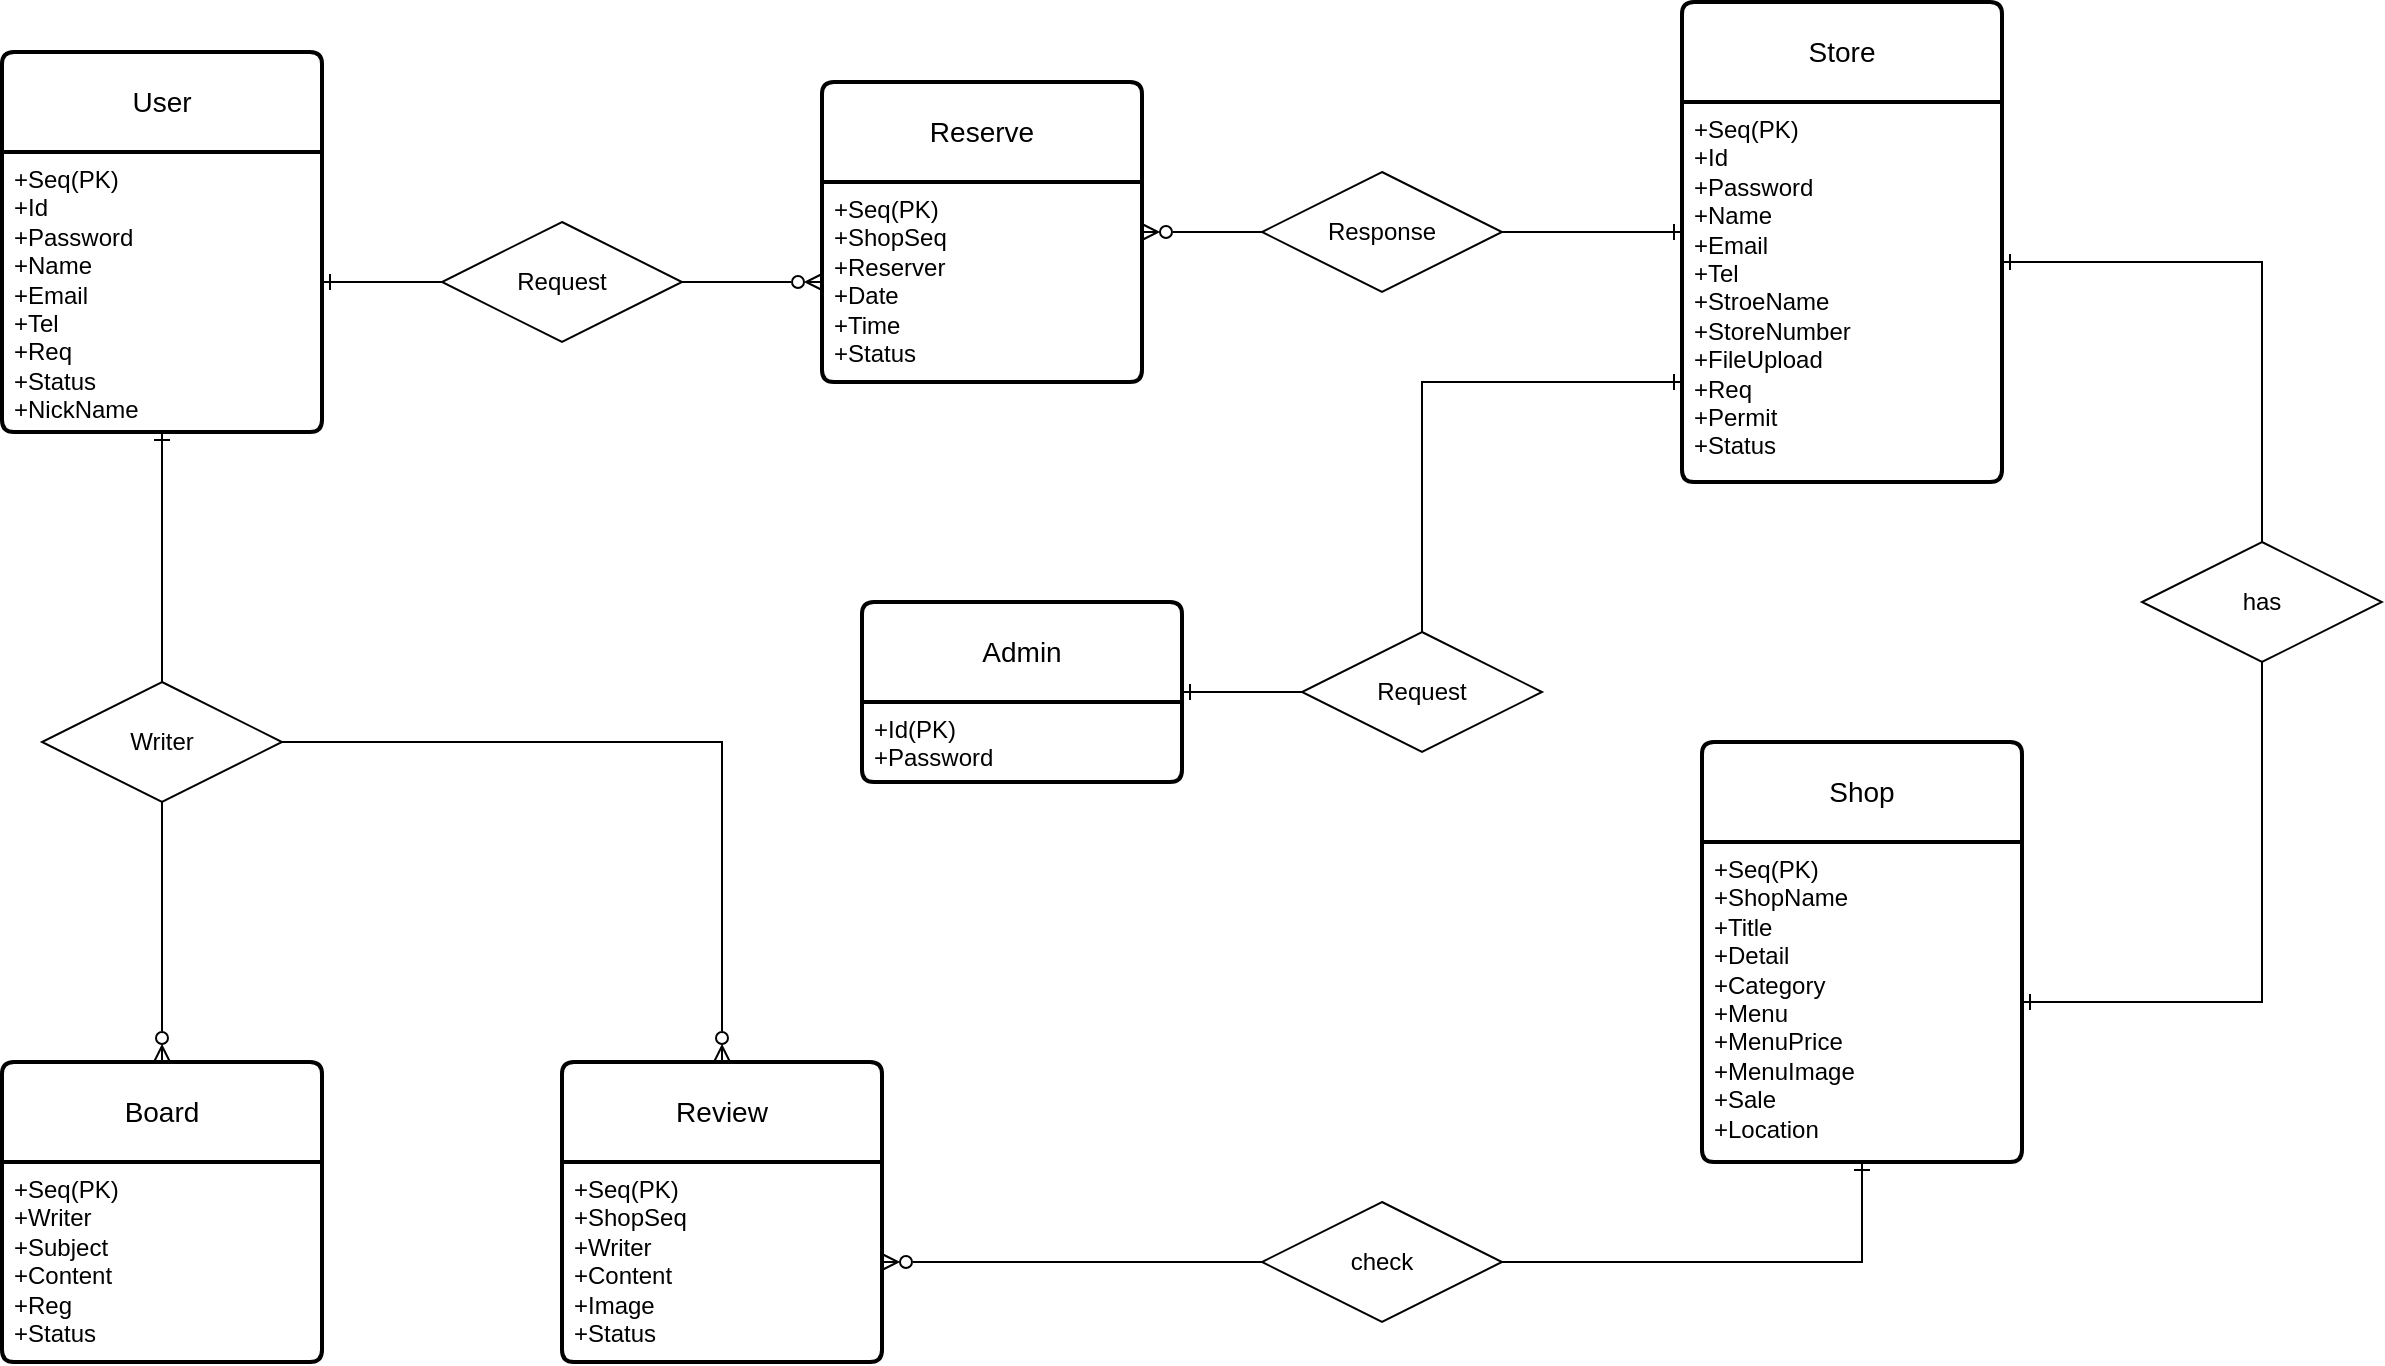 <mxfile version="22.0.4" type="github">
  <diagram id="R2lEEEUBdFMjLlhIrx00" name="Page-1">
    <mxGraphModel dx="833" dy="748" grid="1" gridSize="10" guides="1" tooltips="1" connect="1" arrows="1" fold="1" page="1" pageScale="1" pageWidth="850" pageHeight="1100" math="0" shadow="0" extFonts="Permanent Marker^https://fonts.googleapis.com/css?family=Permanent+Marker">
      <root>
        <mxCell id="0" />
        <mxCell id="1" parent="0" />
        <mxCell id="2X1wqrJ_KyNNt1HNqxq9-1" value="User" style="swimlane;childLayout=stackLayout;horizontal=1;startSize=50;horizontalStack=0;rounded=1;fontSize=14;fontStyle=0;strokeWidth=2;resizeParent=0;resizeLast=1;shadow=0;dashed=0;align=center;arcSize=4;whiteSpace=wrap;html=1;" parent="1" vertex="1">
          <mxGeometry x="80" y="365" width="160" height="190" as="geometry" />
        </mxCell>
        <mxCell id="2X1wqrJ_KyNNt1HNqxq9-2" value="+Seq(PK)&lt;br&gt;+Id&lt;br&gt;+Password&lt;br&gt;+Name&lt;br&gt;+Email&lt;br&gt;+Tel&lt;br&gt;+Req&lt;br&gt;+Status&lt;br&gt;+NickName" style="align=left;strokeColor=none;fillColor=none;spacingLeft=4;fontSize=12;verticalAlign=top;resizable=0;rotatable=0;part=1;html=1;" parent="2X1wqrJ_KyNNt1HNqxq9-1" vertex="1">
          <mxGeometry y="50" width="160" height="140" as="geometry" />
        </mxCell>
        <mxCell id="2X1wqrJ_KyNNt1HNqxq9-3" value="Admin" style="swimlane;childLayout=stackLayout;horizontal=1;startSize=50;horizontalStack=0;rounded=1;fontSize=14;fontStyle=0;strokeWidth=2;resizeParent=0;resizeLast=1;shadow=0;dashed=0;align=center;arcSize=4;whiteSpace=wrap;html=1;" parent="1" vertex="1">
          <mxGeometry x="510" y="640" width="160" height="90" as="geometry" />
        </mxCell>
        <mxCell id="2X1wqrJ_KyNNt1HNqxq9-4" value="+Id(PK)&lt;br&gt;+Password" style="align=left;strokeColor=none;fillColor=none;spacingLeft=4;fontSize=12;verticalAlign=top;resizable=0;rotatable=0;part=1;html=1;" parent="2X1wqrJ_KyNNt1HNqxq9-3" vertex="1">
          <mxGeometry y="50" width="160" height="40" as="geometry" />
        </mxCell>
        <mxCell id="cCM-NxU0KSxrIY0TTfJ8-23" style="edgeStyle=orthogonalEdgeStyle;rounded=0;orthogonalLoop=1;jettySize=auto;html=1;endArrow=ERone;endFill=0;" edge="1" parent="1" source="cCM-NxU0KSxrIY0TTfJ8-24" target="2X1wqrJ_KyNNt1HNqxq9-3">
          <mxGeometry relative="1" as="geometry" />
        </mxCell>
        <mxCell id="2X1wqrJ_KyNNt1HNqxq9-5" value="Store" style="swimlane;childLayout=stackLayout;horizontal=1;startSize=50;horizontalStack=0;rounded=1;fontSize=14;fontStyle=0;strokeWidth=2;resizeParent=0;resizeLast=1;shadow=0;dashed=0;align=center;arcSize=4;whiteSpace=wrap;html=1;" parent="1" vertex="1">
          <mxGeometry x="920" y="340" width="160" height="240" as="geometry" />
        </mxCell>
        <mxCell id="2X1wqrJ_KyNNt1HNqxq9-6" value="+Seq(PK)&lt;br&gt;+Id&lt;br&gt;+Password&lt;br&gt;+Name&lt;br&gt;+Email&lt;br&gt;+Tel&lt;br&gt;+StroeName&lt;br&gt;+StoreNumber&lt;br&gt;+FileUpload&lt;br&gt;+Req&lt;br&gt;+Permit&lt;br&gt;+Status" style="align=left;strokeColor=none;fillColor=none;spacingLeft=4;fontSize=12;verticalAlign=top;resizable=0;rotatable=0;part=1;html=1;" parent="2X1wqrJ_KyNNt1HNqxq9-5" vertex="1">
          <mxGeometry y="50" width="160" height="190" as="geometry" />
        </mxCell>
        <mxCell id="2X1wqrJ_KyNNt1HNqxq9-7" value="Shop" style="swimlane;childLayout=stackLayout;horizontal=1;startSize=50;horizontalStack=0;rounded=1;fontSize=14;fontStyle=0;strokeWidth=2;resizeParent=0;resizeLast=1;shadow=0;dashed=0;align=center;arcSize=4;whiteSpace=wrap;html=1;" parent="1" vertex="1">
          <mxGeometry x="930" y="710" width="160" height="210" as="geometry" />
        </mxCell>
        <mxCell id="2X1wqrJ_KyNNt1HNqxq9-8" value="+Seq(PK)&lt;br&gt;+ShopName&lt;br&gt;+Title&lt;br&gt;+Detail&lt;br&gt;+Category&lt;br&gt;+Menu&lt;br&gt;+MenuPrice&lt;br&gt;+MenuImage&lt;br&gt;+Sale&lt;br&gt;+Location" style="align=left;strokeColor=none;fillColor=none;spacingLeft=4;fontSize=12;verticalAlign=top;resizable=0;rotatable=0;part=1;html=1;" parent="2X1wqrJ_KyNNt1HNqxq9-7" vertex="1">
          <mxGeometry y="50" width="160" height="160" as="geometry" />
        </mxCell>
        <mxCell id="2X1wqrJ_KyNNt1HNqxq9-9" value="Review" style="swimlane;childLayout=stackLayout;horizontal=1;startSize=50;horizontalStack=0;rounded=1;fontSize=14;fontStyle=0;strokeWidth=2;resizeParent=0;resizeLast=1;shadow=0;dashed=0;align=center;arcSize=4;whiteSpace=wrap;html=1;" parent="1" vertex="1">
          <mxGeometry x="360" y="870" width="160" height="150" as="geometry" />
        </mxCell>
        <mxCell id="2X1wqrJ_KyNNt1HNqxq9-10" value="+Seq(PK)&lt;br&gt;+ShopSeq&lt;br&gt;+Writer&lt;br&gt;+Content&lt;br&gt;+Image&lt;br&gt;+Status" style="align=left;strokeColor=none;fillColor=none;spacingLeft=4;fontSize=12;verticalAlign=top;resizable=0;rotatable=0;part=1;html=1;" parent="2X1wqrJ_KyNNt1HNqxq9-9" vertex="1">
          <mxGeometry y="50" width="160" height="100" as="geometry" />
        </mxCell>
        <mxCell id="2X1wqrJ_KyNNt1HNqxq9-11" value="Reserve" style="swimlane;childLayout=stackLayout;horizontal=1;startSize=50;horizontalStack=0;rounded=1;fontSize=14;fontStyle=0;strokeWidth=2;resizeParent=0;resizeLast=1;shadow=0;dashed=0;align=center;arcSize=4;whiteSpace=wrap;html=1;" parent="1" vertex="1">
          <mxGeometry x="490" y="380" width="160" height="150" as="geometry" />
        </mxCell>
        <mxCell id="2X1wqrJ_KyNNt1HNqxq9-12" value="+Seq(PK)&lt;br&gt;+ShopSeq&lt;br&gt;+Reserver&lt;br&gt;+Date&lt;br&gt;+Time&lt;br&gt;+Status" style="align=left;strokeColor=none;fillColor=none;spacingLeft=4;fontSize=12;verticalAlign=top;resizable=0;rotatable=0;part=1;html=1;" parent="2X1wqrJ_KyNNt1HNqxq9-11" vertex="1">
          <mxGeometry y="50" width="160" height="100" as="geometry" />
        </mxCell>
        <mxCell id="2X1wqrJ_KyNNt1HNqxq9-15" value="Board" style="swimlane;childLayout=stackLayout;horizontal=1;startSize=50;horizontalStack=0;rounded=1;fontSize=14;fontStyle=0;strokeWidth=2;resizeParent=0;resizeLast=1;shadow=0;dashed=0;align=center;arcSize=4;whiteSpace=wrap;html=1;" parent="1" vertex="1">
          <mxGeometry x="80" y="870" width="160" height="150" as="geometry" />
        </mxCell>
        <mxCell id="2X1wqrJ_KyNNt1HNqxq9-16" value="+Seq(PK)&lt;br&gt;+Writer&lt;br&gt;+Subject&lt;br&gt;+Content&lt;br&gt;+Reg&lt;br&gt;+Status" style="align=left;strokeColor=none;fillColor=none;spacingLeft=4;fontSize=12;verticalAlign=top;resizable=0;rotatable=0;part=1;html=1;" parent="2X1wqrJ_KyNNt1HNqxq9-15" vertex="1">
          <mxGeometry y="50" width="160" height="100" as="geometry" />
        </mxCell>
        <mxCell id="cCM-NxU0KSxrIY0TTfJ8-3" style="edgeStyle=orthogonalEdgeStyle;rounded=0;orthogonalLoop=1;jettySize=auto;html=1;endArrow=ERone;endFill=0;" edge="1" parent="1" source="cCM-NxU0KSxrIY0TTfJ8-4" target="2X1wqrJ_KyNNt1HNqxq9-8">
          <mxGeometry relative="1" as="geometry">
            <Array as="points">
              <mxPoint x="1210" y="840" />
            </Array>
          </mxGeometry>
        </mxCell>
        <mxCell id="cCM-NxU0KSxrIY0TTfJ8-5" style="edgeStyle=orthogonalEdgeStyle;rounded=0;orthogonalLoop=1;jettySize=auto;html=1;endArrow=ERzeroToMany;endFill=0;" edge="1" parent="1" source="cCM-NxU0KSxrIY0TTfJ8-6" target="2X1wqrJ_KyNNt1HNqxq9-11">
          <mxGeometry relative="1" as="geometry">
            <Array as="points">
              <mxPoint x="440" y="480" />
              <mxPoint x="440" y="480" />
            </Array>
          </mxGeometry>
        </mxCell>
        <mxCell id="cCM-NxU0KSxrIY0TTfJ8-8" value="" style="edgeStyle=orthogonalEdgeStyle;rounded=0;orthogonalLoop=1;jettySize=auto;html=1;startArrow=ERone;startFill=0;endArrow=none;endFill=0;" edge="1" parent="1" source="2X1wqrJ_KyNNt1HNqxq9-2" target="cCM-NxU0KSxrIY0TTfJ8-6">
          <mxGeometry relative="1" as="geometry">
            <mxPoint x="330" y="550" as="sourcePoint" />
            <mxPoint x="530" y="755" as="targetPoint" />
            <Array as="points">
              <mxPoint x="250" y="480" />
              <mxPoint x="250" y="480" />
            </Array>
          </mxGeometry>
        </mxCell>
        <mxCell id="cCM-NxU0KSxrIY0TTfJ8-6" value="Request" style="shape=rhombus;perimeter=rhombusPerimeter;whiteSpace=wrap;html=1;align=center;" vertex="1" parent="1">
          <mxGeometry x="300" y="450" width="120" height="60" as="geometry" />
        </mxCell>
        <mxCell id="cCM-NxU0KSxrIY0TTfJ8-9" value="" style="edgeStyle=orthogonalEdgeStyle;rounded=0;orthogonalLoop=1;jettySize=auto;html=1;startArrow=ERone;startFill=0;endArrow=none;endFill=0;" edge="1" parent="1" source="2X1wqrJ_KyNNt1HNqxq9-6" target="cCM-NxU0KSxrIY0TTfJ8-4">
          <mxGeometry relative="1" as="geometry">
            <mxPoint x="950" y="490" as="sourcePoint" />
            <mxPoint x="1210" y="490" as="targetPoint" />
            <Array as="points">
              <mxPoint x="1110" y="470" />
              <mxPoint x="1110" y="470" />
            </Array>
          </mxGeometry>
        </mxCell>
        <mxCell id="cCM-NxU0KSxrIY0TTfJ8-4" value="has" style="shape=rhombus;perimeter=rhombusPerimeter;whiteSpace=wrap;html=1;align=center;" vertex="1" parent="1">
          <mxGeometry x="1150" y="610" width="120" height="60" as="geometry" />
        </mxCell>
        <mxCell id="cCM-NxU0KSxrIY0TTfJ8-10" style="edgeStyle=orthogonalEdgeStyle;rounded=0;orthogonalLoop=1;jettySize=auto;html=1;endArrow=ERzeroToMany;endFill=0;" edge="1" parent="1" source="cCM-NxU0KSxrIY0TTfJ8-11" target="2X1wqrJ_KyNNt1HNqxq9-11">
          <mxGeometry relative="1" as="geometry">
            <Array as="points" />
          </mxGeometry>
        </mxCell>
        <mxCell id="cCM-NxU0KSxrIY0TTfJ8-13" value="" style="edgeStyle=orthogonalEdgeStyle;rounded=0;orthogonalLoop=1;jettySize=auto;html=1;startArrow=ERone;startFill=0;endArrow=none;endFill=0;" edge="1" parent="1" source="2X1wqrJ_KyNNt1HNqxq9-6" target="cCM-NxU0KSxrIY0TTfJ8-11">
          <mxGeometry relative="1" as="geometry">
            <mxPoint x="880" y="585" as="sourcePoint" />
            <mxPoint x="690" y="755" as="targetPoint" />
            <Array as="points">
              <mxPoint x="870" y="455" />
              <mxPoint x="870" y="455" />
            </Array>
          </mxGeometry>
        </mxCell>
        <mxCell id="cCM-NxU0KSxrIY0TTfJ8-11" value="Response" style="shape=rhombus;perimeter=rhombusPerimeter;whiteSpace=wrap;html=1;align=center;" vertex="1" parent="1">
          <mxGeometry x="710" y="425" width="120" height="60" as="geometry" />
        </mxCell>
        <mxCell id="cCM-NxU0KSxrIY0TTfJ8-17" style="edgeStyle=orthogonalEdgeStyle;rounded=0;orthogonalLoop=1;jettySize=auto;html=1;endArrow=ERzeroToMany;endFill=0;" edge="1" parent="1" source="cCM-NxU0KSxrIY0TTfJ8-15" target="2X1wqrJ_KyNNt1HNqxq9-9">
          <mxGeometry relative="1" as="geometry" />
        </mxCell>
        <mxCell id="cCM-NxU0KSxrIY0TTfJ8-28" style="edgeStyle=orthogonalEdgeStyle;rounded=0;orthogonalLoop=1;jettySize=auto;html=1;endArrow=ERzeroToMany;endFill=0;" edge="1" parent="1" source="cCM-NxU0KSxrIY0TTfJ8-21" target="2X1wqrJ_KyNNt1HNqxq9-10">
          <mxGeometry relative="1" as="geometry" />
        </mxCell>
        <mxCell id="cCM-NxU0KSxrIY0TTfJ8-21" value="check" style="shape=rhombus;perimeter=rhombusPerimeter;whiteSpace=wrap;html=1;align=center;" vertex="1" parent="1">
          <mxGeometry x="710" y="940" width="120" height="60" as="geometry" />
        </mxCell>
        <mxCell id="cCM-NxU0KSxrIY0TTfJ8-25" value="" style="edgeStyle=orthogonalEdgeStyle;rounded=0;orthogonalLoop=1;jettySize=auto;html=1;startArrow=ERone;startFill=0;endArrow=none;endFill=0;" edge="1" parent="1" source="2X1wqrJ_KyNNt1HNqxq9-5" target="cCM-NxU0KSxrIY0TTfJ8-24">
          <mxGeometry relative="1" as="geometry">
            <mxPoint x="1000" y="340" as="sourcePoint" />
            <mxPoint x="990" y="200" as="targetPoint" />
            <Array as="points">
              <mxPoint x="790" y="530" />
            </Array>
          </mxGeometry>
        </mxCell>
        <mxCell id="cCM-NxU0KSxrIY0TTfJ8-24" value="Request" style="shape=rhombus;perimeter=rhombusPerimeter;whiteSpace=wrap;html=1;align=center;" vertex="1" parent="1">
          <mxGeometry x="730" y="655" width="120" height="60" as="geometry" />
        </mxCell>
        <mxCell id="cCM-NxU0KSxrIY0TTfJ8-26" style="edgeStyle=orthogonalEdgeStyle;rounded=0;orthogonalLoop=1;jettySize=auto;html=1;endArrow=ERzeroToMany;endFill=0;" edge="1" parent="1" source="cCM-NxU0KSxrIY0TTfJ8-15" target="2X1wqrJ_KyNNt1HNqxq9-15">
          <mxGeometry relative="1" as="geometry" />
        </mxCell>
        <mxCell id="cCM-NxU0KSxrIY0TTfJ8-27" value="" style="edgeStyle=orthogonalEdgeStyle;rounded=0;orthogonalLoop=1;jettySize=auto;html=1;endArrow=none;endFill=0;startArrow=ERone;startFill=0;" edge="1" parent="1" source="2X1wqrJ_KyNNt1HNqxq9-2" target="cCM-NxU0KSxrIY0TTfJ8-15">
          <mxGeometry relative="1" as="geometry">
            <mxPoint x="160" y="550" as="sourcePoint" />
            <mxPoint x="120" y="800" as="targetPoint" />
          </mxGeometry>
        </mxCell>
        <mxCell id="cCM-NxU0KSxrIY0TTfJ8-15" value="Writer" style="shape=rhombus;perimeter=rhombusPerimeter;whiteSpace=wrap;html=1;align=center;" vertex="1" parent="1">
          <mxGeometry x="100" y="680" width="120" height="60" as="geometry" />
        </mxCell>
        <mxCell id="cCM-NxU0KSxrIY0TTfJ8-29" style="edgeStyle=orthogonalEdgeStyle;rounded=0;orthogonalLoop=1;jettySize=auto;html=1;startArrow=ERone;startFill=0;endArrow=none;endFill=0;" edge="1" parent="1" source="2X1wqrJ_KyNNt1HNqxq9-8" target="cCM-NxU0KSxrIY0TTfJ8-21">
          <mxGeometry relative="1" as="geometry">
            <Array as="points">
              <mxPoint x="1010" y="970" />
            </Array>
          </mxGeometry>
        </mxCell>
      </root>
    </mxGraphModel>
  </diagram>
</mxfile>
